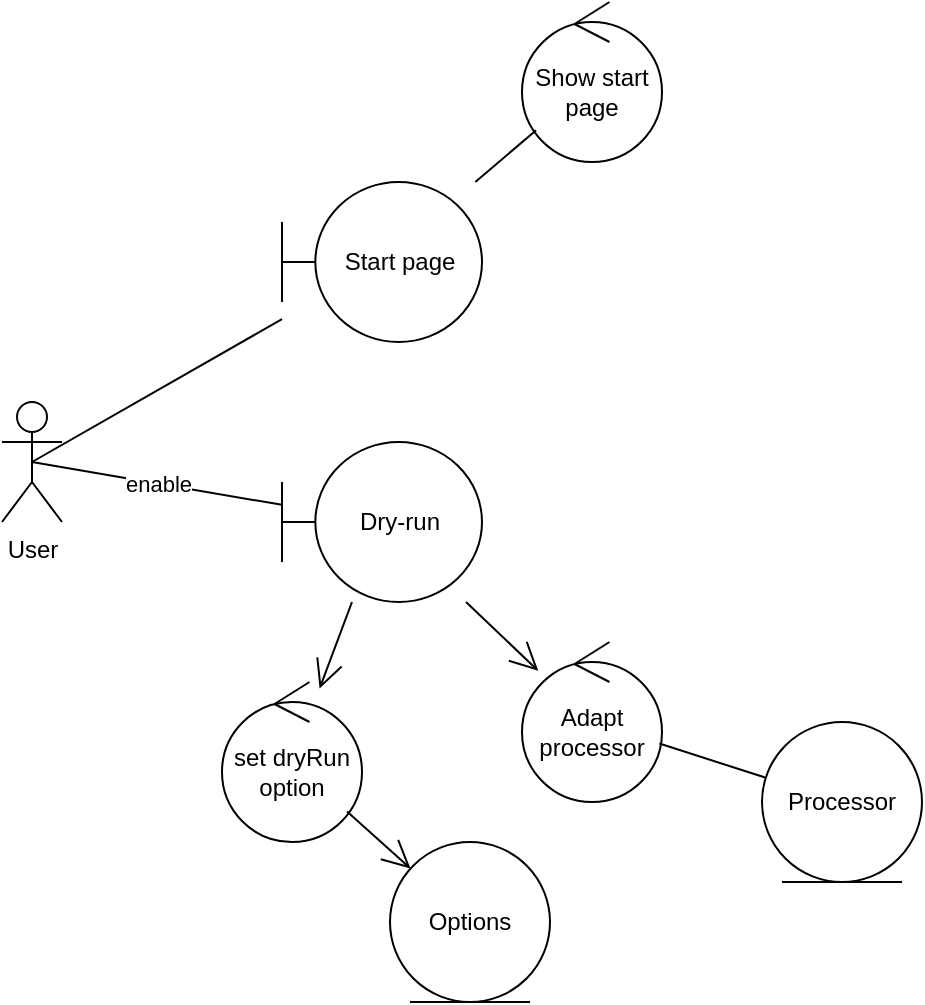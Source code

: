 <mxfile version="12.6.6" type="device"><diagram id="sLrvrEWiOMceYso5LWPB" name="Page-1"><mxGraphModel dx="2062" dy="769" grid="1" gridSize="10" guides="1" tooltips="1" connect="1" arrows="1" fold="1" page="1" pageScale="1" pageWidth="1169" pageHeight="827" math="0" shadow="0"><root><mxCell id="0"/><mxCell id="1" parent="0"/><mxCell id="_nQTzKeY4p4c58kj1Fgs-1" value="User" style="shape=umlActor;verticalLabelPosition=bottom;labelBackgroundColor=#ffffff;verticalAlign=top;html=1;" parent="1" vertex="1"><mxGeometry x="350" y="280" width="30" height="60" as="geometry"/></mxCell><mxCell id="_nQTzKeY4p4c58kj1Fgs-2" value="Start page" style="shape=umlBoundary;whiteSpace=wrap;html=1;" parent="1" vertex="1"><mxGeometry x="490" y="170" width="100" height="80" as="geometry"/></mxCell><mxCell id="_nQTzKeY4p4c58kj1Fgs-3" value="" style="endArrow=none;html=1;exitX=0.5;exitY=0.5;exitDx=0;exitDy=0;exitPerimeter=0;" parent="1" source="_nQTzKeY4p4c58kj1Fgs-1" target="_nQTzKeY4p4c58kj1Fgs-2" edge="1"><mxGeometry relative="1" as="geometry"><mxPoint x="455" y="330" as="sourcePoint"/><mxPoint x="540" y="330" as="targetPoint"/></mxGeometry></mxCell><mxCell id="_nQTzKeY4p4c58kj1Fgs-4" value="Show start page" style="ellipse;shape=umlControl;whiteSpace=wrap;html=1;" parent="1" vertex="1"><mxGeometry x="610" y="80" width="70" height="80" as="geometry"/></mxCell><mxCell id="_nQTzKeY4p4c58kj1Fgs-5" value="" style="endArrow=none;html=1;" parent="1" source="_nQTzKeY4p4c58kj1Fgs-4" target="_nQTzKeY4p4c58kj1Fgs-2" edge="1"><mxGeometry relative="1" as="geometry"><mxPoint x="525" y="259.1" as="sourcePoint"/><mxPoint x="629" y="230.14" as="targetPoint"/></mxGeometry></mxCell><mxCell id="_nQTzKeY4p4c58kj1Fgs-6" value="Dry-run" style="shape=umlBoundary;whiteSpace=wrap;html=1;labelBackgroundColor=none;fillColor=#FFFFFF;" parent="1" vertex="1"><mxGeometry x="490" y="300" width="100" height="80" as="geometry"/></mxCell><mxCell id="_nQTzKeY4p4c58kj1Fgs-7" value="enable" style="endArrow=none;html=1;exitX=0.5;exitY=0.5;exitDx=0;exitDy=0;exitPerimeter=0;" parent="1" source="_nQTzKeY4p4c58kj1Fgs-1" target="_nQTzKeY4p4c58kj1Fgs-6" edge="1"><mxGeometry relative="1" as="geometry"><mxPoint x="465" y="310" as="sourcePoint"/><mxPoint x="610" y="362.051" as="targetPoint"/></mxGeometry></mxCell><mxCell id="_nQTzKeY4p4c58kj1Fgs-9" value="&lt;div&gt;Processor&lt;/div&gt;" style="ellipse;shape=umlEntity;whiteSpace=wrap;html=1;labelBackgroundColor=none;fillColor=#FFFFFF;" parent="1" vertex="1"><mxGeometry x="730" y="440" width="80" height="80" as="geometry"/></mxCell><mxCell id="_nQTzKeY4p4c58kj1Fgs-10" value="" style="endArrow=open;html=1;startArrow=none;startFill=0;endFill=0;endSize=12;" parent="1" source="_nQTzKeY4p4c58kj1Fgs-6" target="_nQTzKeY4p4c58kj1Fgs-28" edge="1"><mxGeometry relative="1" as="geometry"><mxPoint x="465" y="310" as="sourcePoint"/><mxPoint x="572.503" y="455.252" as="targetPoint"/></mxGeometry></mxCell><mxCell id="_nQTzKeY4p4c58kj1Fgs-28" value="Adapt processor" style="ellipse;shape=umlControl;whiteSpace=wrap;html=1;" parent="1" vertex="1"><mxGeometry x="610" y="400" width="70" height="80" as="geometry"/></mxCell><mxCell id="_nQTzKeY4p4c58kj1Fgs-29" value="" style="endArrow=none;html=1;" parent="1" source="_nQTzKeY4p4c58kj1Fgs-9" target="_nQTzKeY4p4c58kj1Fgs-28" edge="1"><mxGeometry relative="1" as="geometry"><mxPoint x="625.654" y="81.8" as="sourcePoint"/><mxPoint x="585" y="112.5" as="targetPoint"/></mxGeometry></mxCell><mxCell id="j6BvVGFWngjKJEXbDRhw-1" value="Options" style="ellipse;shape=umlEntity;whiteSpace=wrap;html=1;labelBackgroundColor=none;fillColor=#FFFFFF;" vertex="1" parent="1"><mxGeometry x="544" y="500" width="80" height="80" as="geometry"/></mxCell><mxCell id="j6BvVGFWngjKJEXbDRhw-2" value="set dryRun option" style="ellipse;shape=umlControl;whiteSpace=wrap;html=1;" vertex="1" parent="1"><mxGeometry x="460" y="420" width="70" height="80" as="geometry"/></mxCell><mxCell id="j6BvVGFWngjKJEXbDRhw-3" value="" style="endArrow=open;html=1;startArrow=none;startFill=0;endFill=0;endSize=12;" edge="1" parent="1" source="_nQTzKeY4p4c58kj1Fgs-6" target="j6BvVGFWngjKJEXbDRhw-2"><mxGeometry relative="1" as="geometry"><mxPoint x="592" y="390" as="sourcePoint"/><mxPoint x="628.112" y="424.393" as="targetPoint"/></mxGeometry></mxCell><mxCell id="j6BvVGFWngjKJEXbDRhw-4" value="" style="endArrow=open;html=1;startArrow=none;startFill=0;endFill=0;endSize=12;" edge="1" parent="1" source="j6BvVGFWngjKJEXbDRhw-2" target="j6BvVGFWngjKJEXbDRhw-1"><mxGeometry relative="1" as="geometry"><mxPoint x="548" y="390" as="sourcePoint"/><mxPoint x="546.997" y="410.065" as="targetPoint"/></mxGeometry></mxCell></root></mxGraphModel></diagram></mxfile>